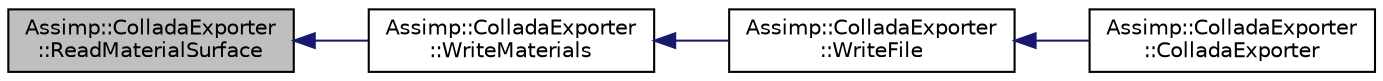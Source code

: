 digraph "Assimp::ColladaExporter::ReadMaterialSurface"
{
  edge [fontname="Helvetica",fontsize="10",labelfontname="Helvetica",labelfontsize="10"];
  node [fontname="Helvetica",fontsize="10",shape=record];
  rankdir="LR";
  Node1 [label="Assimp::ColladaExporter\l::ReadMaterialSurface",height=0.2,width=0.4,color="black", fillcolor="grey75", style="filled", fontcolor="black"];
  Node1 -> Node2 [dir="back",color="midnightblue",fontsize="10",style="solid"];
  Node2 [label="Assimp::ColladaExporter\l::WriteMaterials",height=0.2,width=0.4,color="black", fillcolor="white", style="filled",URL="$class_assimp_1_1_collada_exporter.html#a357ea705b73f3015847d0d71c91f4bfa",tooltip="Writes the material setup. "];
  Node2 -> Node3 [dir="back",color="midnightblue",fontsize="10",style="solid"];
  Node3 [label="Assimp::ColladaExporter\l::WriteFile",height=0.2,width=0.4,color="black", fillcolor="white", style="filled",URL="$class_assimp_1_1_collada_exporter.html#a03044e96722b7ec8dcd295253176fc18",tooltip="Starts writing the contents. "];
  Node3 -> Node4 [dir="back",color="midnightblue",fontsize="10",style="solid"];
  Node4 [label="Assimp::ColladaExporter\l::ColladaExporter",height=0.2,width=0.4,color="black", fillcolor="white", style="filled",URL="$class_assimp_1_1_collada_exporter.html#a5b0a79d70cce72255dba4f6f15cff4d4",tooltip="Constructor for a specific scene to export. "];
}
